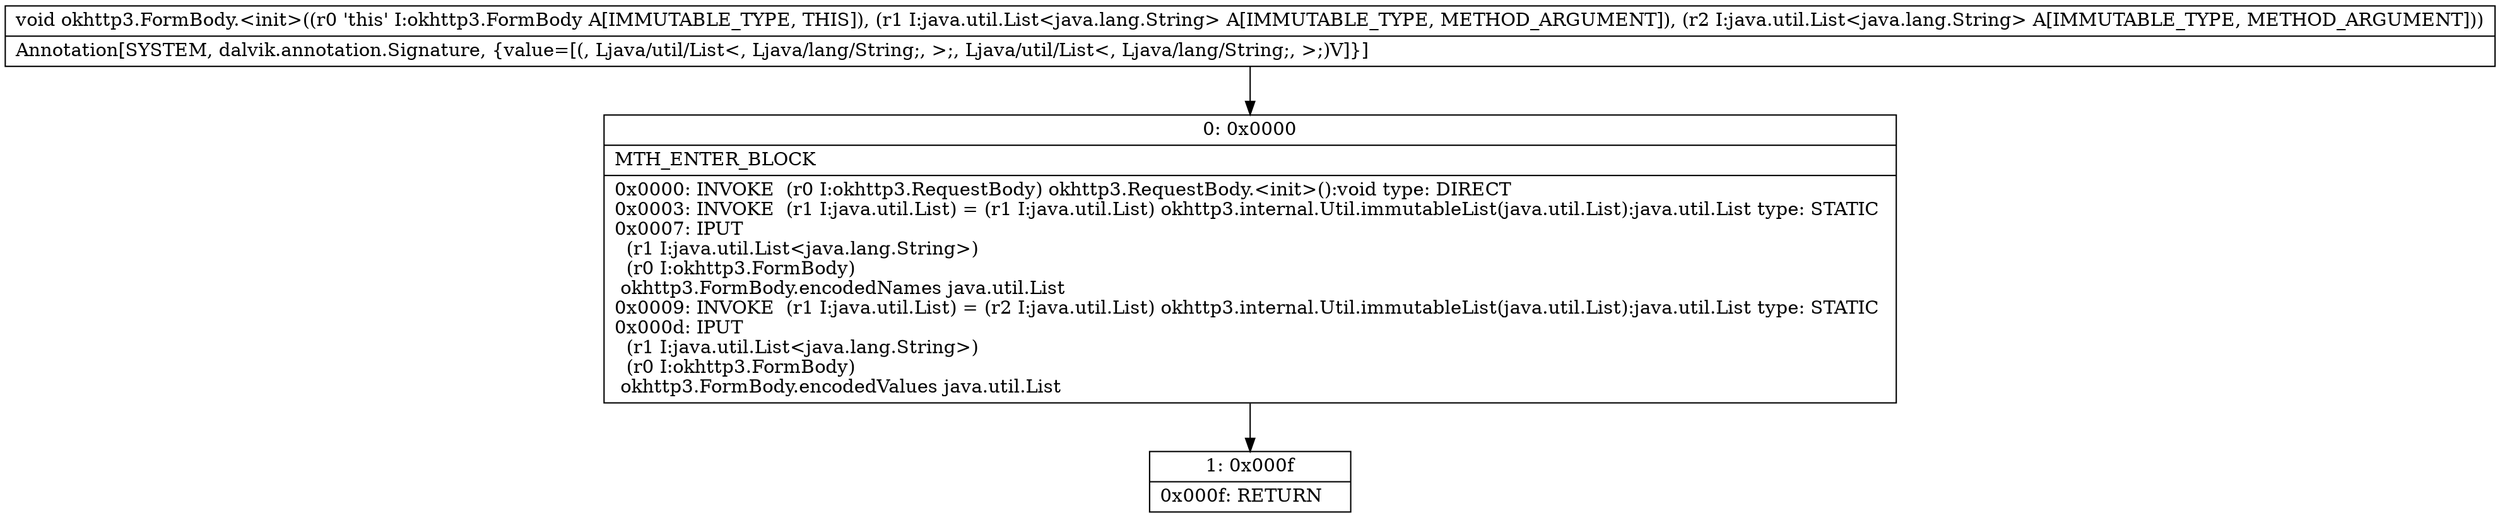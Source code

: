 digraph "CFG forokhttp3.FormBody.\<init\>(Ljava\/util\/List;Ljava\/util\/List;)V" {
Node_0 [shape=record,label="{0\:\ 0x0000|MTH_ENTER_BLOCK\l|0x0000: INVOKE  (r0 I:okhttp3.RequestBody) okhttp3.RequestBody.\<init\>():void type: DIRECT \l0x0003: INVOKE  (r1 I:java.util.List) = (r1 I:java.util.List) okhttp3.internal.Util.immutableList(java.util.List):java.util.List type: STATIC \l0x0007: IPUT  \l  (r1 I:java.util.List\<java.lang.String\>)\l  (r0 I:okhttp3.FormBody)\l okhttp3.FormBody.encodedNames java.util.List \l0x0009: INVOKE  (r1 I:java.util.List) = (r2 I:java.util.List) okhttp3.internal.Util.immutableList(java.util.List):java.util.List type: STATIC \l0x000d: IPUT  \l  (r1 I:java.util.List\<java.lang.String\>)\l  (r0 I:okhttp3.FormBody)\l okhttp3.FormBody.encodedValues java.util.List \l}"];
Node_1 [shape=record,label="{1\:\ 0x000f|0x000f: RETURN   \l}"];
MethodNode[shape=record,label="{void okhttp3.FormBody.\<init\>((r0 'this' I:okhttp3.FormBody A[IMMUTABLE_TYPE, THIS]), (r1 I:java.util.List\<java.lang.String\> A[IMMUTABLE_TYPE, METHOD_ARGUMENT]), (r2 I:java.util.List\<java.lang.String\> A[IMMUTABLE_TYPE, METHOD_ARGUMENT]))  | Annotation[SYSTEM, dalvik.annotation.Signature, \{value=[(, Ljava\/util\/List\<, Ljava\/lang\/String;, \>;, Ljava\/util\/List\<, Ljava\/lang\/String;, \>;)V]\}]\l}"];
MethodNode -> Node_0;
Node_0 -> Node_1;
}

